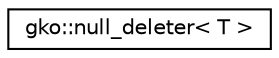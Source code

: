 digraph "Graphical Class Hierarchy"
{
 // INTERACTIVE_SVG=YES
  edge [fontname="Helvetica",fontsize="10",labelfontname="Helvetica",labelfontsize="10"];
  node [fontname="Helvetica",fontsize="10",shape=record];
  rankdir="LR";
  Node1 [label="gko::null_deleter\< T \>",height=0.2,width=0.4,color="black", fillcolor="white", style="filled",URL="$classgko_1_1null__deleter.html",tooltip="This is a deleter that does not delete the object. "];
}
